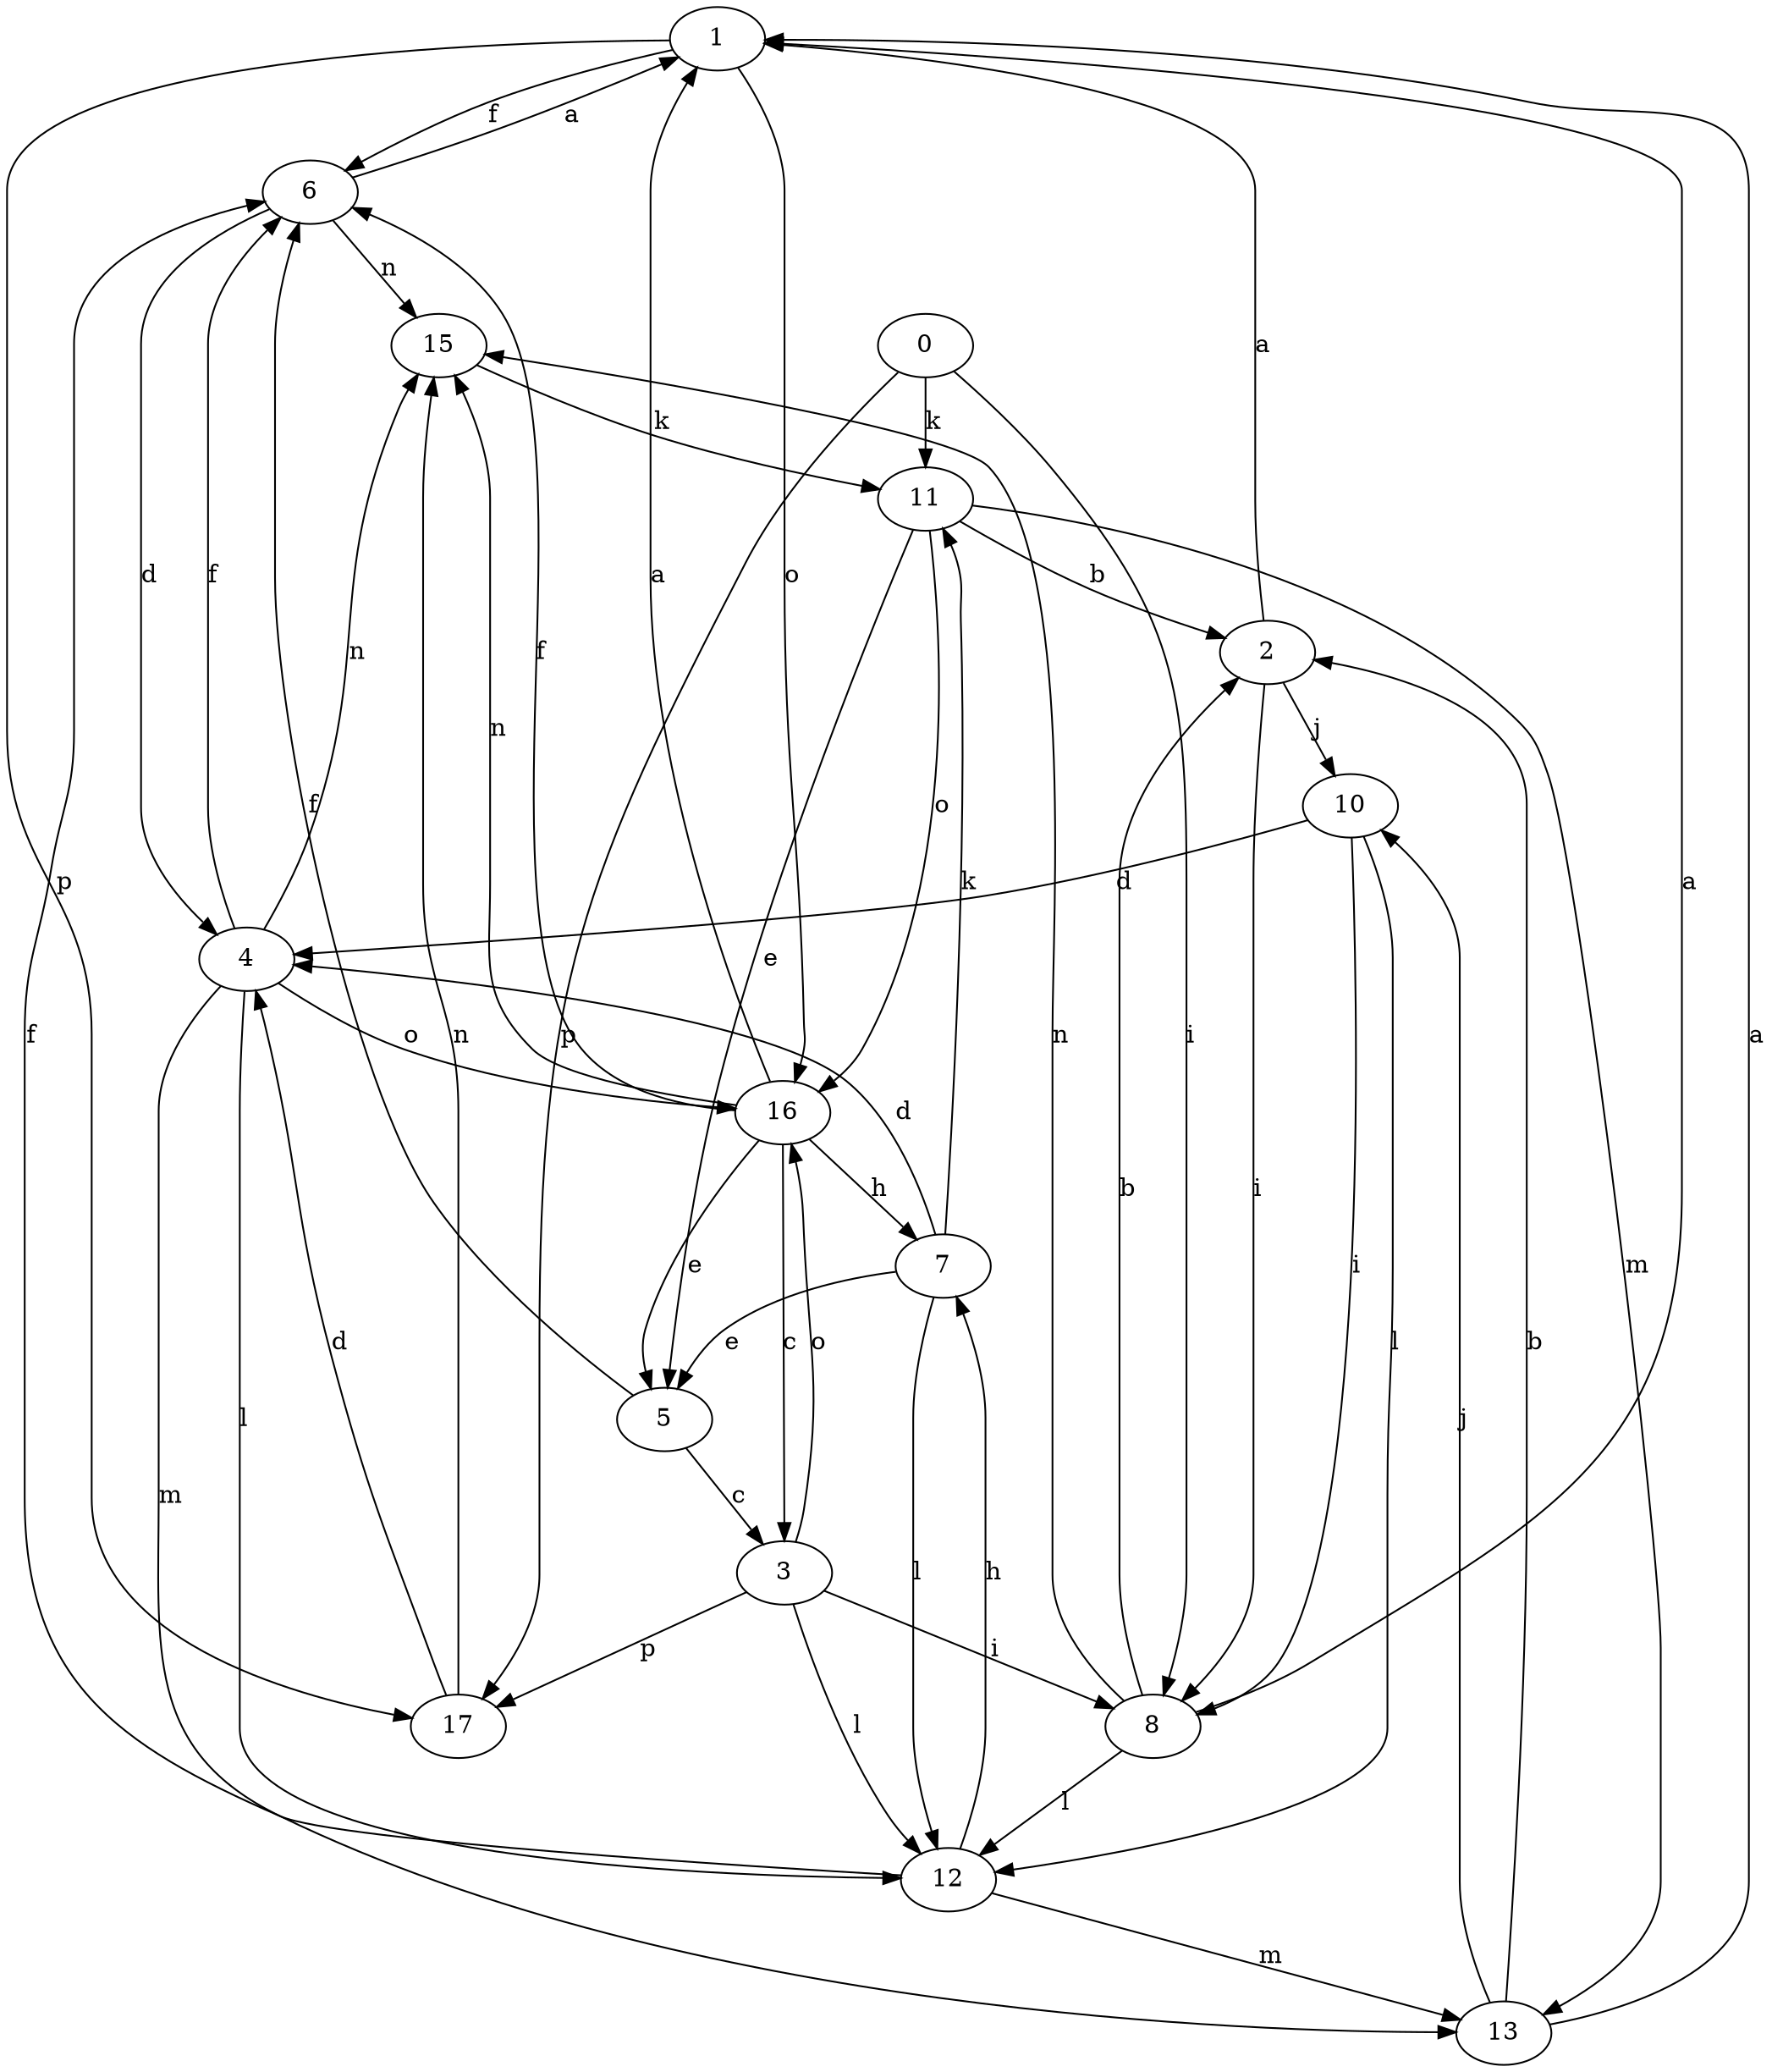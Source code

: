 strict digraph  {
1;
2;
3;
4;
5;
0;
6;
7;
8;
10;
11;
12;
13;
15;
16;
17;
1 -> 6  [label=f];
1 -> 16  [label=o];
1 -> 17  [label=p];
2 -> 1  [label=a];
2 -> 8  [label=i];
2 -> 10  [label=j];
3 -> 8  [label=i];
3 -> 12  [label=l];
3 -> 16  [label=o];
3 -> 17  [label=p];
4 -> 6  [label=f];
4 -> 12  [label=l];
4 -> 13  [label=m];
4 -> 15  [label=n];
4 -> 16  [label=o];
5 -> 3  [label=c];
5 -> 6  [label=f];
0 -> 8  [label=i];
0 -> 11  [label=k];
0 -> 17  [label=p];
6 -> 1  [label=a];
6 -> 4  [label=d];
6 -> 15  [label=n];
7 -> 4  [label=d];
7 -> 5  [label=e];
7 -> 11  [label=k];
7 -> 12  [label=l];
8 -> 1  [label=a];
8 -> 2  [label=b];
8 -> 12  [label=l];
8 -> 15  [label=n];
10 -> 4  [label=d];
10 -> 8  [label=i];
10 -> 12  [label=l];
11 -> 2  [label=b];
11 -> 5  [label=e];
11 -> 13  [label=m];
11 -> 16  [label=o];
12 -> 6  [label=f];
12 -> 7  [label=h];
12 -> 13  [label=m];
13 -> 1  [label=a];
13 -> 2  [label=b];
13 -> 10  [label=j];
15 -> 11  [label=k];
16 -> 1  [label=a];
16 -> 3  [label=c];
16 -> 5  [label=e];
16 -> 6  [label=f];
16 -> 7  [label=h];
16 -> 15  [label=n];
17 -> 4  [label=d];
17 -> 15  [label=n];
}
